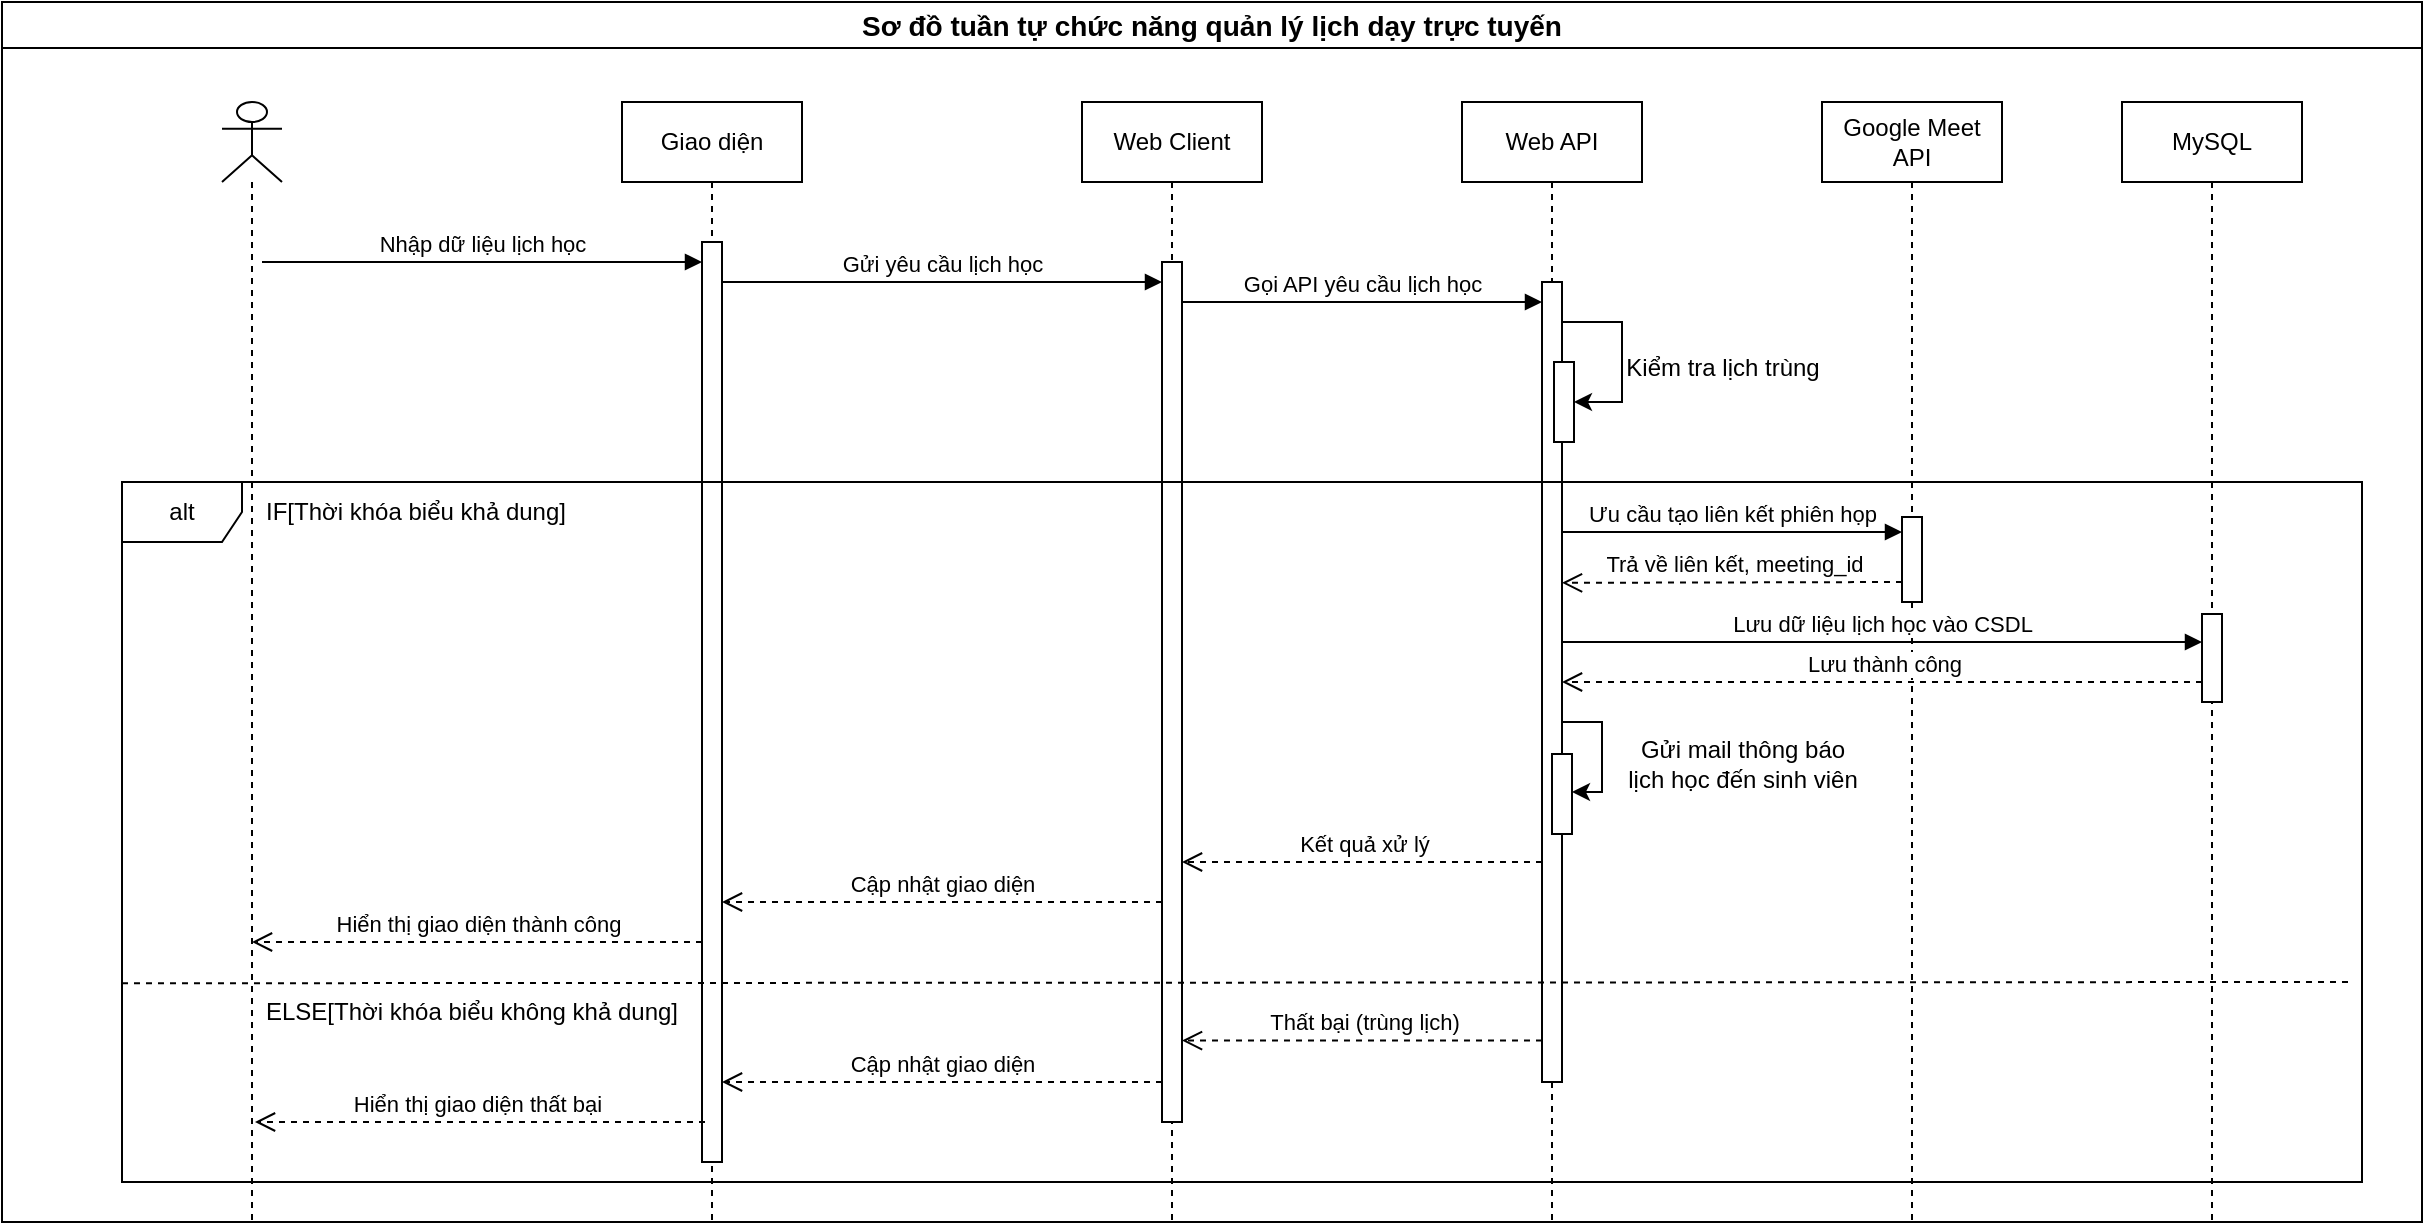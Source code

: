<mxfile version="27.0.6">
  <diagram name="Page-1" id="TkY6HiqLDyC5K5wM1Uph">
    <mxGraphModel dx="1630" dy="902" grid="1" gridSize="10" guides="1" tooltips="1" connect="1" arrows="1" fold="1" page="1" pageScale="1" pageWidth="850" pageHeight="1100" math="0" shadow="0">
      <root>
        <mxCell id="0" />
        <mxCell id="1" parent="0" />
        <mxCell id="zBtiyNsggP_mH4e-scdV-1" value="Sơ đồ tuần tự chức năng quản lý lịch dạy trực tuyến" style="swimlane;whiteSpace=wrap;html=1;startSize=23;fontSize=14;" parent="1" vertex="1">
          <mxGeometry x="460" y="270" width="1210" height="610" as="geometry" />
        </mxCell>
        <mxCell id="zBtiyNsggP_mH4e-scdV-2" value="" style="shape=umlLifeline;perimeter=lifelinePerimeter;whiteSpace=wrap;html=1;container=1;dropTarget=0;collapsible=0;recursiveResize=0;outlineConnect=0;portConstraint=eastwest;newEdgeStyle={&quot;curved&quot;:0,&quot;rounded&quot;:0};participant=umlActor;" parent="zBtiyNsggP_mH4e-scdV-1" vertex="1">
          <mxGeometry x="110" y="50" width="30" height="560" as="geometry" />
        </mxCell>
        <mxCell id="zBtiyNsggP_mH4e-scdV-3" value="Giao diện" style="shape=umlLifeline;perimeter=lifelinePerimeter;whiteSpace=wrap;html=1;container=1;dropTarget=0;collapsible=0;recursiveResize=0;outlineConnect=0;portConstraint=eastwest;newEdgeStyle={&quot;curved&quot;:0,&quot;rounded&quot;:0};" parent="zBtiyNsggP_mH4e-scdV-1" vertex="1">
          <mxGeometry x="310" y="50" width="90" height="560" as="geometry" />
        </mxCell>
        <mxCell id="zBtiyNsggP_mH4e-scdV-4" value="" style="html=1;points=[[0,0,0,0,5],[0,1,0,0,-5],[1,0,0,0,5],[1,1,0,0,-5]];perimeter=orthogonalPerimeter;outlineConnect=0;targetShapes=umlLifeline;portConstraint=eastwest;newEdgeStyle={&quot;curved&quot;:0,&quot;rounded&quot;:0};" parent="zBtiyNsggP_mH4e-scdV-3" vertex="1">
          <mxGeometry x="40" y="70" width="10" height="460" as="geometry" />
        </mxCell>
        <mxCell id="zBtiyNsggP_mH4e-scdV-6" value="Web Client" style="shape=umlLifeline;perimeter=lifelinePerimeter;whiteSpace=wrap;html=1;container=1;dropTarget=0;collapsible=0;recursiveResize=0;outlineConnect=0;portConstraint=eastwest;newEdgeStyle={&quot;curved&quot;:0,&quot;rounded&quot;:0};" parent="zBtiyNsggP_mH4e-scdV-1" vertex="1">
          <mxGeometry x="540" y="50" width="90" height="560" as="geometry" />
        </mxCell>
        <mxCell id="zBtiyNsggP_mH4e-scdV-7" value="&lt;span style=&quot;color: rgba(0, 0, 0, 0); font-family: monospace; font-size: 0px; text-align: start;&quot;&gt;%3CmxGraphModel%3E%3Croot%3E%3CmxCell%20id%3D%220%22%2F%3E%3CmxCell%20id%3D%221%22%20parent%3D%220%22%2F%3E%3CmxCell%20id%3D%222%22%20value%3D%22G%E1%BB%8Di%20API%20t%C3%ACm%20ki%E1%BA%BFm%20d%E1%BB%AF%20li%E1%BB%87u%22%20style%3D%22html%3D1%3BverticalAlign%3Dbottom%3BendArrow%3Dblock%3Bcurved%3D0%3Brounded%3D0%3B%22%20edge%3D%221%22%20parent%3D%221%22%3E%3CmxGeometry%20width%3D%2280%22%20relative%3D%221%22%20as%3D%22geometry%22%3E%3CmxPoint%20x%3D%22360%22%20y%3D%22730%22%20as%3D%22sourcePoint%22%2F%3E%3CmxPoint%20x%3D%22580%22%20y%3D%22730%22%20as%3D%22targetPoint%22%2F%3E%3C%2FmxGeometry%3E%3C%2FmxCell%3E%3C%2Froot%3E%3C%2FmxGraphModel%3E&lt;/span&gt;" style="html=1;points=[[0,0,0,0,5],[0,1,0,0,-5],[1,0,0,0,5],[1,1,0,0,-5]];perimeter=orthogonalPerimeter;outlineConnect=0;targetShapes=umlLifeline;portConstraint=eastwest;newEdgeStyle={&quot;curved&quot;:0,&quot;rounded&quot;:0};" parent="zBtiyNsggP_mH4e-scdV-6" vertex="1">
          <mxGeometry x="40" y="80" width="10" height="430" as="geometry" />
        </mxCell>
        <mxCell id="zBtiyNsggP_mH4e-scdV-9" value="Web API" style="shape=umlLifeline;perimeter=lifelinePerimeter;whiteSpace=wrap;html=1;container=1;dropTarget=0;collapsible=0;recursiveResize=0;outlineConnect=0;portConstraint=eastwest;newEdgeStyle={&quot;curved&quot;:0,&quot;rounded&quot;:0};" parent="zBtiyNsggP_mH4e-scdV-1" vertex="1">
          <mxGeometry x="730" y="50" width="90" height="560" as="geometry" />
        </mxCell>
        <mxCell id="zBtiyNsggP_mH4e-scdV-42" style="edgeStyle=orthogonalEdgeStyle;rounded=0;orthogonalLoop=1;jettySize=auto;html=1;curved=0;" parent="zBtiyNsggP_mH4e-scdV-9" source="zBtiyNsggP_mH4e-scdV-10" target="zBtiyNsggP_mH4e-scdV-41" edge="1">
          <mxGeometry relative="1" as="geometry">
            <Array as="points">
              <mxPoint x="80" y="110" />
              <mxPoint x="80" y="150" />
            </Array>
          </mxGeometry>
        </mxCell>
        <mxCell id="zBtiyNsggP_mH4e-scdV-10" value="" style="html=1;points=[[0,0,0,0,5],[0,1,0,0,-5],[1,0,0,0,5],[1,1,0,0,-5]];perimeter=orthogonalPerimeter;outlineConnect=0;targetShapes=umlLifeline;portConstraint=eastwest;newEdgeStyle={&quot;curved&quot;:0,&quot;rounded&quot;:0};" parent="zBtiyNsggP_mH4e-scdV-9" vertex="1">
          <mxGeometry x="40" y="90" width="10" height="400" as="geometry" />
        </mxCell>
        <mxCell id="zBtiyNsggP_mH4e-scdV-41" value="" style="html=1;points=[[0,0,0,0,5],[0,1,0,0,-5],[1,0,0,0,5],[1,1,0,0,-5]];perimeter=orthogonalPerimeter;outlineConnect=0;targetShapes=umlLifeline;portConstraint=eastwest;newEdgeStyle={&quot;curved&quot;:0,&quot;rounded&quot;:0};" parent="zBtiyNsggP_mH4e-scdV-9" vertex="1">
          <mxGeometry x="46" y="130" width="10" height="40" as="geometry" />
        </mxCell>
        <mxCell id="zBtiyNsggP_mH4e-scdV-11" value="Nhập dữ liệu lịch học" style="html=1;verticalAlign=bottom;endArrow=block;curved=0;rounded=0;" parent="zBtiyNsggP_mH4e-scdV-1" edge="1">
          <mxGeometry width="80" relative="1" as="geometry">
            <mxPoint x="130" y="130" as="sourcePoint" />
            <mxPoint x="350" y="130" as="targetPoint" />
          </mxGeometry>
        </mxCell>
        <mxCell id="zBtiyNsggP_mH4e-scdV-12" value="Gửi yêu cầu lịch học" style="html=1;verticalAlign=bottom;endArrow=block;curved=0;rounded=0;" parent="zBtiyNsggP_mH4e-scdV-1" edge="1">
          <mxGeometry width="80" relative="1" as="geometry">
            <mxPoint x="360" y="140" as="sourcePoint" />
            <mxPoint x="580" y="140" as="targetPoint" />
          </mxGeometry>
        </mxCell>
        <mxCell id="zBtiyNsggP_mH4e-scdV-13" value="Google Meet API" style="shape=umlLifeline;perimeter=lifelinePerimeter;whiteSpace=wrap;html=1;container=1;dropTarget=0;collapsible=0;recursiveResize=0;outlineConnect=0;portConstraint=eastwest;newEdgeStyle={&quot;curved&quot;:0,&quot;rounded&quot;:0};" parent="zBtiyNsggP_mH4e-scdV-1" vertex="1">
          <mxGeometry x="910" y="50" width="90" height="560" as="geometry" />
        </mxCell>
        <mxCell id="zBtiyNsggP_mH4e-scdV-22" value="IF[Thời khóa biểu khả dung]" style="text;html=1;align=center;verticalAlign=middle;whiteSpace=wrap;rounded=0;" parent="zBtiyNsggP_mH4e-scdV-1" vertex="1">
          <mxGeometry x="126.5" y="230" width="160" height="50" as="geometry" />
        </mxCell>
        <mxCell id="zBtiyNsggP_mH4e-scdV-39" value="MySQL" style="shape=umlLifeline;perimeter=lifelinePerimeter;whiteSpace=wrap;html=1;container=1;dropTarget=0;collapsible=0;recursiveResize=0;outlineConnect=0;portConstraint=eastwest;newEdgeStyle={&quot;curved&quot;:0,&quot;rounded&quot;:0};" parent="zBtiyNsggP_mH4e-scdV-1" vertex="1">
          <mxGeometry x="1060" y="50" width="90" height="560" as="geometry" />
        </mxCell>
        <mxCell id="zBtiyNsggP_mH4e-scdV-14" value="" style="html=1;points=[[0,0,0,0,5],[0,1,0,0,-5],[1,0,0,0,5],[1,1,0,0,-5]];perimeter=orthogonalPerimeter;outlineConnect=0;targetShapes=umlLifeline;portConstraint=eastwest;newEdgeStyle={&quot;curved&quot;:0,&quot;rounded&quot;:0};" parent="zBtiyNsggP_mH4e-scdV-1" vertex="1">
          <mxGeometry x="950" y="257.5" width="10" height="42.5" as="geometry" />
        </mxCell>
        <mxCell id="zBtiyNsggP_mH4e-scdV-15" value="Ưu cầu tạo liên kết phiên họp" style="html=1;verticalAlign=bottom;endArrow=block;curved=0;rounded=0;" parent="zBtiyNsggP_mH4e-scdV-1" edge="1">
          <mxGeometry width="80" relative="1" as="geometry">
            <mxPoint x="780" y="265" as="sourcePoint" />
            <mxPoint x="950" y="265" as="targetPoint" />
          </mxGeometry>
        </mxCell>
        <mxCell id="zBtiyNsggP_mH4e-scdV-17" value="Kết quả xử lý" style="html=1;verticalAlign=bottom;endArrow=open;dashed=1;endSize=8;curved=0;rounded=0;" parent="zBtiyNsggP_mH4e-scdV-1" edge="1">
          <mxGeometry x="-0.004" relative="1" as="geometry">
            <mxPoint x="770" y="430" as="sourcePoint" />
            <mxPoint x="590.0" y="430" as="targetPoint" />
            <mxPoint as="offset" />
          </mxGeometry>
        </mxCell>
        <mxCell id="zBtiyNsggP_mH4e-scdV-18" value="Cập nhật giao diện" style="html=1;verticalAlign=bottom;endArrow=open;dashed=1;endSize=8;curved=0;rounded=0;" parent="zBtiyNsggP_mH4e-scdV-1" edge="1">
          <mxGeometry x="0.003" relative="1" as="geometry">
            <mxPoint x="580" y="450" as="sourcePoint" />
            <mxPoint x="360" y="450" as="targetPoint" />
            <mxPoint as="offset" />
          </mxGeometry>
        </mxCell>
        <mxCell id="zBtiyNsggP_mH4e-scdV-19" value="Hiển thị giao diện thành công" style="html=1;verticalAlign=bottom;endArrow=open;dashed=1;endSize=8;curved=0;rounded=0;" parent="zBtiyNsggP_mH4e-scdV-1" target="zBtiyNsggP_mH4e-scdV-2" edge="1">
          <mxGeometry x="-0.002" relative="1" as="geometry">
            <mxPoint x="350" y="470" as="sourcePoint" />
            <mxPoint x="134.67" y="470" as="targetPoint" />
            <mxPoint as="offset" />
          </mxGeometry>
        </mxCell>
        <mxCell id="zBtiyNsggP_mH4e-scdV-20" value="alt" style="shape=umlFrame;whiteSpace=wrap;html=1;pointerEvents=0;" parent="zBtiyNsggP_mH4e-scdV-1" vertex="1">
          <mxGeometry x="60" y="240" width="1120" height="350" as="geometry" />
        </mxCell>
        <mxCell id="zBtiyNsggP_mH4e-scdV-21" value="" style="endArrow=none;dashed=1;html=1;rounded=0;entryX=1;entryY=0.226;entryDx=0;entryDy=0;entryPerimeter=0;exitX=0.001;exitY=0.503;exitDx=0;exitDy=0;exitPerimeter=0;" parent="zBtiyNsggP_mH4e-scdV-1" edge="1">
          <mxGeometry width="50" height="50" relative="1" as="geometry">
            <mxPoint x="60.0" y="490.63" as="sourcePoint" />
            <mxPoint x="1175" y="490.0" as="targetPoint" />
          </mxGeometry>
        </mxCell>
        <mxCell id="zBtiyNsggP_mH4e-scdV-23" value="ELSE[Thời khóa biểu không khả dung]" style="text;html=1;align=center;verticalAlign=middle;whiteSpace=wrap;rounded=0;" parent="zBtiyNsggP_mH4e-scdV-1" vertex="1">
          <mxGeometry x="120" y="490" width="230" height="30" as="geometry" />
        </mxCell>
        <mxCell id="zBtiyNsggP_mH4e-scdV-24" value="Gọi API yêu cầu lịch học" style="html=1;verticalAlign=bottom;endArrow=block;curved=0;rounded=0;" parent="zBtiyNsggP_mH4e-scdV-1" edge="1">
          <mxGeometry width="80" relative="1" as="geometry">
            <mxPoint x="590" y="150" as="sourcePoint" />
            <mxPoint x="770.0" y="150" as="targetPoint" />
          </mxGeometry>
        </mxCell>
        <mxCell id="zBtiyNsggP_mH4e-scdV-43" value="Kiểm tra lịch trùng" style="text;html=1;align=center;verticalAlign=middle;resizable=0;points=[];autosize=1;strokeColor=none;fillColor=none;" parent="zBtiyNsggP_mH4e-scdV-1" vertex="1">
          <mxGeometry x="800" y="168" width="120" height="30" as="geometry" />
        </mxCell>
        <mxCell id="zBtiyNsggP_mH4e-scdV-44" value="Trả về liên kết, meeting_id" style="html=1;verticalAlign=bottom;endArrow=open;dashed=1;endSize=8;curved=0;rounded=0;" parent="zBtiyNsggP_mH4e-scdV-1" edge="1">
          <mxGeometry x="-0.004" relative="1" as="geometry">
            <mxPoint x="950.0" y="290.0" as="sourcePoint" />
            <mxPoint x="780" y="290.43" as="targetPoint" />
            <mxPoint as="offset" />
          </mxGeometry>
        </mxCell>
        <mxCell id="zBtiyNsggP_mH4e-scdV-45" value="Lưu dữ liệu lịch học vào CSDL" style="html=1;verticalAlign=bottom;endArrow=block;curved=0;rounded=0;" parent="zBtiyNsggP_mH4e-scdV-1" target="zBtiyNsggP_mH4e-scdV-40" edge="1">
          <mxGeometry width="80" relative="1" as="geometry">
            <mxPoint x="780" y="320" as="sourcePoint" />
            <mxPoint x="1104.5" y="320.0" as="targetPoint" />
          </mxGeometry>
        </mxCell>
        <mxCell id="zBtiyNsggP_mH4e-scdV-46" value="Lưu thành công" style="html=1;verticalAlign=bottom;endArrow=open;dashed=1;endSize=8;curved=0;rounded=0;" parent="zBtiyNsggP_mH4e-scdV-1" edge="1">
          <mxGeometry x="-0.005" relative="1" as="geometry">
            <mxPoint x="1100" y="340" as="sourcePoint" />
            <mxPoint x="780" y="340" as="targetPoint" />
            <mxPoint as="offset" />
          </mxGeometry>
        </mxCell>
        <mxCell id="zBtiyNsggP_mH4e-scdV-47" value="" style="html=1;points=[[0,0,0,0,5],[0,1,0,0,-5],[1,0,0,0,5],[1,1,0,0,-5]];perimeter=orthogonalPerimeter;outlineConnect=0;targetShapes=umlLifeline;portConstraint=eastwest;newEdgeStyle={&quot;curved&quot;:0,&quot;rounded&quot;:0};" parent="zBtiyNsggP_mH4e-scdV-1" vertex="1">
          <mxGeometry x="775" y="376" width="10" height="40" as="geometry" />
        </mxCell>
        <mxCell id="zBtiyNsggP_mH4e-scdV-48" style="edgeStyle=orthogonalEdgeStyle;rounded=0;orthogonalLoop=1;jettySize=auto;html=1;curved=0;" parent="zBtiyNsggP_mH4e-scdV-1" edge="1">
          <mxGeometry relative="1" as="geometry">
            <mxPoint x="780" y="365" as="sourcePoint" />
            <mxPoint x="785" y="395" as="targetPoint" />
            <Array as="points">
              <mxPoint x="780" y="360" />
              <mxPoint x="800" y="360" />
              <mxPoint x="800" y="395" />
            </Array>
          </mxGeometry>
        </mxCell>
        <mxCell id="zBtiyNsggP_mH4e-scdV-49" value="Gửi mail thông báo &lt;br&gt;lịch học đến sinh viên" style="text;html=1;align=center;verticalAlign=middle;resizable=0;points=[];autosize=1;strokeColor=none;fillColor=none;" parent="zBtiyNsggP_mH4e-scdV-1" vertex="1">
          <mxGeometry x="800" y="361" width="140" height="40" as="geometry" />
        </mxCell>
        <mxCell id="zBtiyNsggP_mH4e-scdV-52" value="Thất bại (trùng lịch)" style="html=1;verticalAlign=bottom;endArrow=open;dashed=1;endSize=8;curved=0;rounded=0;" parent="zBtiyNsggP_mH4e-scdV-1" edge="1">
          <mxGeometry x="-0.004" relative="1" as="geometry">
            <mxPoint x="770.0" y="519.26" as="sourcePoint" />
            <mxPoint x="590" y="519.26" as="targetPoint" />
            <mxPoint as="offset" />
          </mxGeometry>
        </mxCell>
        <mxCell id="zBtiyNsggP_mH4e-scdV-53" value="Cập nhật giao diện" style="html=1;verticalAlign=bottom;endArrow=open;dashed=1;endSize=8;curved=0;rounded=0;" parent="zBtiyNsggP_mH4e-scdV-1" edge="1">
          <mxGeometry x="0.003" relative="1" as="geometry">
            <mxPoint x="580" y="540" as="sourcePoint" />
            <mxPoint x="360" y="540" as="targetPoint" />
            <mxPoint as="offset" />
          </mxGeometry>
        </mxCell>
        <mxCell id="zBtiyNsggP_mH4e-scdV-54" value="Hiển thị giao diện thất bại&amp;nbsp;" style="html=1;verticalAlign=bottom;endArrow=open;dashed=1;endSize=8;curved=0;rounded=0;" parent="zBtiyNsggP_mH4e-scdV-1" edge="1">
          <mxGeometry x="-0.002" relative="1" as="geometry">
            <mxPoint x="351.5" y="560" as="sourcePoint" />
            <mxPoint x="126.5" y="560" as="targetPoint" />
            <mxPoint as="offset" />
          </mxGeometry>
        </mxCell>
        <mxCell id="zBtiyNsggP_mH4e-scdV-40" value="" style="html=1;points=[[0,0,0,0,5],[0,1,0,0,-5],[1,0,0,0,5],[1,1,0,0,-5]];perimeter=orthogonalPerimeter;outlineConnect=0;targetShapes=umlLifeline;portConstraint=eastwest;newEdgeStyle={&quot;curved&quot;:0,&quot;rounded&quot;:0};" parent="zBtiyNsggP_mH4e-scdV-1" vertex="1">
          <mxGeometry x="1100" y="306" width="10" height="44" as="geometry" />
        </mxCell>
      </root>
    </mxGraphModel>
  </diagram>
</mxfile>
